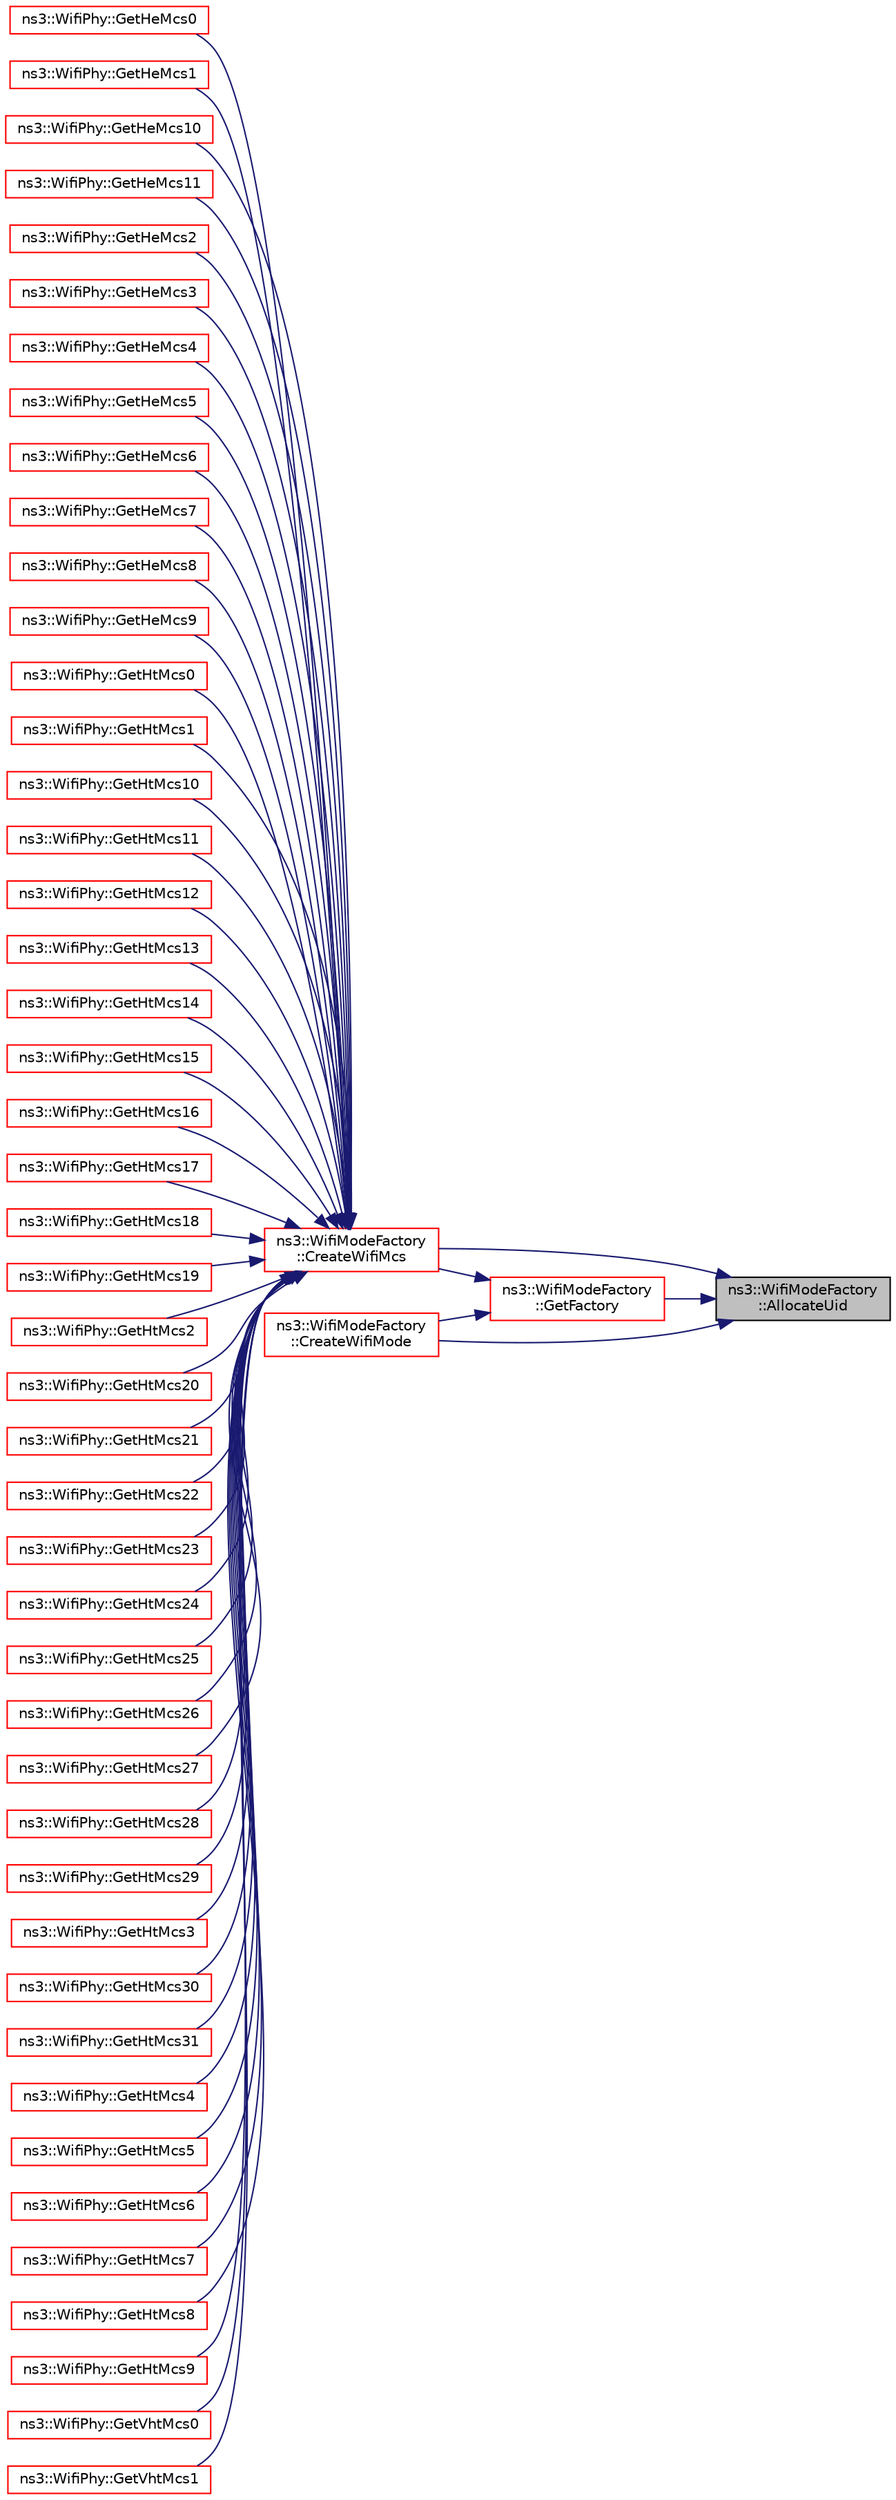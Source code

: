 digraph "ns3::WifiModeFactory::AllocateUid"
{
 // LATEX_PDF_SIZE
  edge [fontname="Helvetica",fontsize="10",labelfontname="Helvetica",labelfontsize="10"];
  node [fontname="Helvetica",fontsize="10",shape=record];
  rankdir="RL";
  Node1 [label="ns3::WifiModeFactory\l::AllocateUid",height=0.2,width=0.4,color="black", fillcolor="grey75", style="filled", fontcolor="black",tooltip="Allocate a WifiModeItem from a given uniqueUid."];
  Node1 -> Node2 [dir="back",color="midnightblue",fontsize="10",style="solid",fontname="Helvetica"];
  Node2 [label="ns3::WifiModeFactory\l::CreateWifiMcs",height=0.2,width=0.4,color="red", fillcolor="white", style="filled",URL="$classns3_1_1_wifi_mode_factory.html#ac3e6d9eb924873474e4122c86deb44c9",tooltip=" "];
  Node2 -> Node3 [dir="back",color="midnightblue",fontsize="10",style="solid",fontname="Helvetica"];
  Node3 [label="ns3::WifiPhy::GetHeMcs0",height=0.2,width=0.4,color="red", fillcolor="white", style="filled",URL="$classns3_1_1_wifi_phy.html#a63b9a66fa49db202c506805e92bad63c",tooltip="Return MCS 0 from HE MCS values."];
  Node2 -> Node30 [dir="back",color="midnightblue",fontsize="10",style="solid",fontname="Helvetica"];
  Node30 [label="ns3::WifiPhy::GetHeMcs1",height=0.2,width=0.4,color="red", fillcolor="white", style="filled",URL="$classns3_1_1_wifi_phy.html#abba9c5cbc94f1f95a0182a383c0f9a1a",tooltip="Return MCS 1 from HE MCS values."];
  Node2 -> Node31 [dir="back",color="midnightblue",fontsize="10",style="solid",fontname="Helvetica"];
  Node31 [label="ns3::WifiPhy::GetHeMcs10",height=0.2,width=0.4,color="red", fillcolor="white", style="filled",URL="$classns3_1_1_wifi_phy.html#aebd346d53abef108a427b6fdc8b7e76b",tooltip="Return MCS 10 from HE MCS values."];
  Node2 -> Node32 [dir="back",color="midnightblue",fontsize="10",style="solid",fontname="Helvetica"];
  Node32 [label="ns3::WifiPhy::GetHeMcs11",height=0.2,width=0.4,color="red", fillcolor="white", style="filled",URL="$classns3_1_1_wifi_phy.html#abd100bfd5ef335f48b294cd5ea3b67a4",tooltip="Return MCS 11 from HE MCS values."];
  Node2 -> Node33 [dir="back",color="midnightblue",fontsize="10",style="solid",fontname="Helvetica"];
  Node33 [label="ns3::WifiPhy::GetHeMcs2",height=0.2,width=0.4,color="red", fillcolor="white", style="filled",URL="$classns3_1_1_wifi_phy.html#a6c92d5a60cf608d311b043c191261803",tooltip="Return MCS 2 from HE MCS values."];
  Node2 -> Node34 [dir="back",color="midnightblue",fontsize="10",style="solid",fontname="Helvetica"];
  Node34 [label="ns3::WifiPhy::GetHeMcs3",height=0.2,width=0.4,color="red", fillcolor="white", style="filled",URL="$classns3_1_1_wifi_phy.html#a8dadb22ce1e9f081a602dcc41b606e95",tooltip="Return MCS 3 from HE MCS values."];
  Node2 -> Node35 [dir="back",color="midnightblue",fontsize="10",style="solid",fontname="Helvetica"];
  Node35 [label="ns3::WifiPhy::GetHeMcs4",height=0.2,width=0.4,color="red", fillcolor="white", style="filled",URL="$classns3_1_1_wifi_phy.html#a80c8ac4faa7043b42b883ccacc1c3eec",tooltip="Return MCS 4 from HE MCS values."];
  Node2 -> Node36 [dir="back",color="midnightblue",fontsize="10",style="solid",fontname="Helvetica"];
  Node36 [label="ns3::WifiPhy::GetHeMcs5",height=0.2,width=0.4,color="red", fillcolor="white", style="filled",URL="$classns3_1_1_wifi_phy.html#a351b1aaf23c3854c453e6f4c5232857a",tooltip="Return MCS 5 from HE MCS values."];
  Node2 -> Node37 [dir="back",color="midnightblue",fontsize="10",style="solid",fontname="Helvetica"];
  Node37 [label="ns3::WifiPhy::GetHeMcs6",height=0.2,width=0.4,color="red", fillcolor="white", style="filled",URL="$classns3_1_1_wifi_phy.html#a90aedf7f42b6e3d02b5621e4dcad8adf",tooltip="Return MCS 6 from HE MCS values."];
  Node2 -> Node38 [dir="back",color="midnightblue",fontsize="10",style="solid",fontname="Helvetica"];
  Node38 [label="ns3::WifiPhy::GetHeMcs7",height=0.2,width=0.4,color="red", fillcolor="white", style="filled",URL="$classns3_1_1_wifi_phy.html#a6fb0a12105608fd43c813f914e621b49",tooltip="Return MCS 7 from HE MCS values."];
  Node2 -> Node39 [dir="back",color="midnightblue",fontsize="10",style="solid",fontname="Helvetica"];
  Node39 [label="ns3::WifiPhy::GetHeMcs8",height=0.2,width=0.4,color="red", fillcolor="white", style="filled",URL="$classns3_1_1_wifi_phy.html#ad90ca59ec933cc5d31381f2a198db6d0",tooltip="Return MCS 8 from HE MCS values."];
  Node2 -> Node40 [dir="back",color="midnightblue",fontsize="10",style="solid",fontname="Helvetica"];
  Node40 [label="ns3::WifiPhy::GetHeMcs9",height=0.2,width=0.4,color="red", fillcolor="white", style="filled",URL="$classns3_1_1_wifi_phy.html#a4d94bd283f2b034595fb1add2d57339c",tooltip="Return MCS 9 from HE MCS values."];
  Node2 -> Node41 [dir="back",color="midnightblue",fontsize="10",style="solid",fontname="Helvetica"];
  Node41 [label="ns3::WifiPhy::GetHtMcs0",height=0.2,width=0.4,color="red", fillcolor="white", style="filled",URL="$classns3_1_1_wifi_phy.html#afd7d25645f977d407384cdee4ba1a425",tooltip="Return MCS 0 from HT MCS values."];
  Node2 -> Node49 [dir="back",color="midnightblue",fontsize="10",style="solid",fontname="Helvetica"];
  Node49 [label="ns3::WifiPhy::GetHtMcs1",height=0.2,width=0.4,color="red", fillcolor="white", style="filled",URL="$classns3_1_1_wifi_phy.html#ab17e9ac1131bb983ad72a67e62918717",tooltip="Return MCS 1 from HT MCS values."];
  Node2 -> Node50 [dir="back",color="midnightblue",fontsize="10",style="solid",fontname="Helvetica"];
  Node50 [label="ns3::WifiPhy::GetHtMcs10",height=0.2,width=0.4,color="red", fillcolor="white", style="filled",URL="$classns3_1_1_wifi_phy.html#a59aee89dbdf81c2827ff72db4f6050cb",tooltip="Return MCS 10 from HT MCS values."];
  Node2 -> Node51 [dir="back",color="midnightblue",fontsize="10",style="solid",fontname="Helvetica"];
  Node51 [label="ns3::WifiPhy::GetHtMcs11",height=0.2,width=0.4,color="red", fillcolor="white", style="filled",URL="$classns3_1_1_wifi_phy.html#a53d0a9ce1e2f7996fa522c581885771f",tooltip="Return MCS 11 from HT MCS values."];
  Node2 -> Node52 [dir="back",color="midnightblue",fontsize="10",style="solid",fontname="Helvetica"];
  Node52 [label="ns3::WifiPhy::GetHtMcs12",height=0.2,width=0.4,color="red", fillcolor="white", style="filled",URL="$classns3_1_1_wifi_phy.html#a0820a1f58a6b3d1b170b178efdfca21e",tooltip="Return MCS 12 from HT MCS values."];
  Node2 -> Node53 [dir="back",color="midnightblue",fontsize="10",style="solid",fontname="Helvetica"];
  Node53 [label="ns3::WifiPhy::GetHtMcs13",height=0.2,width=0.4,color="red", fillcolor="white", style="filled",URL="$classns3_1_1_wifi_phy.html#aad6c2f71c234c9712507afd8d5bf0465",tooltip="Return MCS 13 from HT MCS values."];
  Node2 -> Node54 [dir="back",color="midnightblue",fontsize="10",style="solid",fontname="Helvetica"];
  Node54 [label="ns3::WifiPhy::GetHtMcs14",height=0.2,width=0.4,color="red", fillcolor="white", style="filled",URL="$classns3_1_1_wifi_phy.html#a057f9a2582e8497e907e860132514fc0",tooltip="Return MCS 14 from HT MCS values."];
  Node2 -> Node55 [dir="back",color="midnightblue",fontsize="10",style="solid",fontname="Helvetica"];
  Node55 [label="ns3::WifiPhy::GetHtMcs15",height=0.2,width=0.4,color="red", fillcolor="white", style="filled",URL="$classns3_1_1_wifi_phy.html#adfd513d81e57be39769742cf720e2e9e",tooltip="Return MCS 15 from HT MCS values."];
  Node2 -> Node56 [dir="back",color="midnightblue",fontsize="10",style="solid",fontname="Helvetica"];
  Node56 [label="ns3::WifiPhy::GetHtMcs16",height=0.2,width=0.4,color="red", fillcolor="white", style="filled",URL="$classns3_1_1_wifi_phy.html#a9c588eceb748fd686d3bf45d7013ec02",tooltip="Return MCS 16 from HT MCS values."];
  Node2 -> Node57 [dir="back",color="midnightblue",fontsize="10",style="solid",fontname="Helvetica"];
  Node57 [label="ns3::WifiPhy::GetHtMcs17",height=0.2,width=0.4,color="red", fillcolor="white", style="filled",URL="$classns3_1_1_wifi_phy.html#a5d2693379b93df1ef9350313af0ed8ce",tooltip="Return MCS 17 from HT MCS values."];
  Node2 -> Node58 [dir="back",color="midnightblue",fontsize="10",style="solid",fontname="Helvetica"];
  Node58 [label="ns3::WifiPhy::GetHtMcs18",height=0.2,width=0.4,color="red", fillcolor="white", style="filled",URL="$classns3_1_1_wifi_phy.html#a486c755efd4fa192ca67f20d46208a43",tooltip="Return MCS 18 from HT MCS values."];
  Node2 -> Node59 [dir="back",color="midnightblue",fontsize="10",style="solid",fontname="Helvetica"];
  Node59 [label="ns3::WifiPhy::GetHtMcs19",height=0.2,width=0.4,color="red", fillcolor="white", style="filled",URL="$classns3_1_1_wifi_phy.html#a396880d6a6d6a981f5db53b67843f830",tooltip="Return MCS 19 from HT MCS values."];
  Node2 -> Node60 [dir="back",color="midnightblue",fontsize="10",style="solid",fontname="Helvetica"];
  Node60 [label="ns3::WifiPhy::GetHtMcs2",height=0.2,width=0.4,color="red", fillcolor="white", style="filled",URL="$classns3_1_1_wifi_phy.html#a45ce3c7c5066f396c951b1b0f2a7cb7c",tooltip="Return MCS 2 from HT MCS values."];
  Node2 -> Node61 [dir="back",color="midnightblue",fontsize="10",style="solid",fontname="Helvetica"];
  Node61 [label="ns3::WifiPhy::GetHtMcs20",height=0.2,width=0.4,color="red", fillcolor="white", style="filled",URL="$classns3_1_1_wifi_phy.html#abd4c434a8b3bac92a84c0aed1be7932a",tooltip="Return MCS 20 from HT MCS values."];
  Node2 -> Node62 [dir="back",color="midnightblue",fontsize="10",style="solid",fontname="Helvetica"];
  Node62 [label="ns3::WifiPhy::GetHtMcs21",height=0.2,width=0.4,color="red", fillcolor="white", style="filled",URL="$classns3_1_1_wifi_phy.html#a1b6252cf4c447b4406018789376fb059",tooltip="Return MCS 21 from HT MCS values."];
  Node2 -> Node64 [dir="back",color="midnightblue",fontsize="10",style="solid",fontname="Helvetica"];
  Node64 [label="ns3::WifiPhy::GetHtMcs22",height=0.2,width=0.4,color="red", fillcolor="white", style="filled",URL="$classns3_1_1_wifi_phy.html#a5a46df44a1b11e91ff457ffb621a3b52",tooltip="Return MCS 22 from HT MCS values."];
  Node2 -> Node65 [dir="back",color="midnightblue",fontsize="10",style="solid",fontname="Helvetica"];
  Node65 [label="ns3::WifiPhy::GetHtMcs23",height=0.2,width=0.4,color="red", fillcolor="white", style="filled",URL="$classns3_1_1_wifi_phy.html#adecc25a670d3848d8d8234f1b2a4076a",tooltip="Return MCS 23 from HT MCS values."];
  Node2 -> Node66 [dir="back",color="midnightblue",fontsize="10",style="solid",fontname="Helvetica"];
  Node66 [label="ns3::WifiPhy::GetHtMcs24",height=0.2,width=0.4,color="red", fillcolor="white", style="filled",URL="$classns3_1_1_wifi_phy.html#adb9e64e0ab620d3d4e568347f4512403",tooltip="Return MCS 24 from HT MCS values."];
  Node2 -> Node67 [dir="back",color="midnightblue",fontsize="10",style="solid",fontname="Helvetica"];
  Node67 [label="ns3::WifiPhy::GetHtMcs25",height=0.2,width=0.4,color="red", fillcolor="white", style="filled",URL="$classns3_1_1_wifi_phy.html#ac0f006ece421d14558850fe4ac706b14",tooltip="Return MCS 25 from HT MCS values."];
  Node2 -> Node68 [dir="back",color="midnightblue",fontsize="10",style="solid",fontname="Helvetica"];
  Node68 [label="ns3::WifiPhy::GetHtMcs26",height=0.2,width=0.4,color="red", fillcolor="white", style="filled",URL="$classns3_1_1_wifi_phy.html#a8362f084479092336459047636a4c00f",tooltip="Return MCS 26 from HT MCS values."];
  Node2 -> Node69 [dir="back",color="midnightblue",fontsize="10",style="solid",fontname="Helvetica"];
  Node69 [label="ns3::WifiPhy::GetHtMcs27",height=0.2,width=0.4,color="red", fillcolor="white", style="filled",URL="$classns3_1_1_wifi_phy.html#ae8f4aeda829833671fe8e28ee98fefde",tooltip="Return MCS 27 from HT MCS values."];
  Node2 -> Node70 [dir="back",color="midnightblue",fontsize="10",style="solid",fontname="Helvetica"];
  Node70 [label="ns3::WifiPhy::GetHtMcs28",height=0.2,width=0.4,color="red", fillcolor="white", style="filled",URL="$classns3_1_1_wifi_phy.html#a22945b6121777459f1879156b0211e5e",tooltip="Return MCS 28 from HT MCS values."];
  Node2 -> Node71 [dir="back",color="midnightblue",fontsize="10",style="solid",fontname="Helvetica"];
  Node71 [label="ns3::WifiPhy::GetHtMcs29",height=0.2,width=0.4,color="red", fillcolor="white", style="filled",URL="$classns3_1_1_wifi_phy.html#a9cfdf8a86eeb37d51e9a6064ca665456",tooltip="Return MCS 29 from HT MCS values."];
  Node2 -> Node72 [dir="back",color="midnightblue",fontsize="10",style="solid",fontname="Helvetica"];
  Node72 [label="ns3::WifiPhy::GetHtMcs3",height=0.2,width=0.4,color="red", fillcolor="white", style="filled",URL="$classns3_1_1_wifi_phy.html#a12c0870df456b9074d5e20f9201ee506",tooltip="Return MCS 3 from HT MCS values."];
  Node2 -> Node73 [dir="back",color="midnightblue",fontsize="10",style="solid",fontname="Helvetica"];
  Node73 [label="ns3::WifiPhy::GetHtMcs30",height=0.2,width=0.4,color="red", fillcolor="white", style="filled",URL="$classns3_1_1_wifi_phy.html#a2116ecb8d012384d3529aa4e69744c39",tooltip="Return MCS 30 from HT MCS values."];
  Node2 -> Node74 [dir="back",color="midnightblue",fontsize="10",style="solid",fontname="Helvetica"];
  Node74 [label="ns3::WifiPhy::GetHtMcs31",height=0.2,width=0.4,color="red", fillcolor="white", style="filled",URL="$classns3_1_1_wifi_phy.html#a739f64084583163af86f81e707e39eed",tooltip="Return MCS 31 from HT MCS values."];
  Node2 -> Node75 [dir="back",color="midnightblue",fontsize="10",style="solid",fontname="Helvetica"];
  Node75 [label="ns3::WifiPhy::GetHtMcs4",height=0.2,width=0.4,color="red", fillcolor="white", style="filled",URL="$classns3_1_1_wifi_phy.html#a44ec96f5f0c585ae31054a40b1a7f829",tooltip="Return MCS 4 from HT MCS values."];
  Node2 -> Node76 [dir="back",color="midnightblue",fontsize="10",style="solid",fontname="Helvetica"];
  Node76 [label="ns3::WifiPhy::GetHtMcs5",height=0.2,width=0.4,color="red", fillcolor="white", style="filled",URL="$classns3_1_1_wifi_phy.html#a9bc64faa10ab2e9046c79976d886739d",tooltip="Return MCS 5 from HT MCS values."];
  Node2 -> Node77 [dir="back",color="midnightblue",fontsize="10",style="solid",fontname="Helvetica"];
  Node77 [label="ns3::WifiPhy::GetHtMcs6",height=0.2,width=0.4,color="red", fillcolor="white", style="filled",URL="$classns3_1_1_wifi_phy.html#a0535d12661f98a538148e1d8780251ba",tooltip="Return MCS 6 from HT MCS values."];
  Node2 -> Node78 [dir="back",color="midnightblue",fontsize="10",style="solid",fontname="Helvetica"];
  Node78 [label="ns3::WifiPhy::GetHtMcs7",height=0.2,width=0.4,color="red", fillcolor="white", style="filled",URL="$classns3_1_1_wifi_phy.html#adb84f2cae1e6dab06e49f6ef215c0a7e",tooltip="Return MCS 7 from HT MCS values."];
  Node2 -> Node79 [dir="back",color="midnightblue",fontsize="10",style="solid",fontname="Helvetica"];
  Node79 [label="ns3::WifiPhy::GetHtMcs8",height=0.2,width=0.4,color="red", fillcolor="white", style="filled",URL="$classns3_1_1_wifi_phy.html#ae18a418e9d37214ccec1a8997590d2ba",tooltip="Return MCS 8 from HT MCS values."];
  Node2 -> Node80 [dir="back",color="midnightblue",fontsize="10",style="solid",fontname="Helvetica"];
  Node80 [label="ns3::WifiPhy::GetHtMcs9",height=0.2,width=0.4,color="red", fillcolor="white", style="filled",URL="$classns3_1_1_wifi_phy.html#a0588db10058225cf2bb742af7d17b620",tooltip="Return MCS 9 from HT MCS values."];
  Node2 -> Node81 [dir="back",color="midnightblue",fontsize="10",style="solid",fontname="Helvetica"];
  Node81 [label="ns3::WifiPhy::GetVhtMcs0",height=0.2,width=0.4,color="red", fillcolor="white", style="filled",URL="$classns3_1_1_wifi_phy.html#a0abd27d8c214424a39ea9ea3ac207772",tooltip="Return MCS 0 from VHT MCS values."];
  Node2 -> Node84 [dir="back",color="midnightblue",fontsize="10",style="solid",fontname="Helvetica"];
  Node84 [label="ns3::WifiPhy::GetVhtMcs1",height=0.2,width=0.4,color="red", fillcolor="white", style="filled",URL="$classns3_1_1_wifi_phy.html#ae2059a293baf661fc58cf72dc22db394",tooltip="Return MCS 1 from VHT MCS values."];
  Node1 -> Node93 [dir="back",color="midnightblue",fontsize="10",style="solid",fontname="Helvetica"];
  Node93 [label="ns3::WifiModeFactory\l::CreateWifiMode",height=0.2,width=0.4,color="red", fillcolor="white", style="filled",URL="$classns3_1_1_wifi_mode_factory.html#a91e233a272c9bd36bca8d51a5da49b41",tooltip=" "];
  Node1 -> Node137 [dir="back",color="midnightblue",fontsize="10",style="solid",fontname="Helvetica"];
  Node137 [label="ns3::WifiModeFactory\l::GetFactory",height=0.2,width=0.4,color="red", fillcolor="white", style="filled",URL="$classns3_1_1_wifi_mode_factory.html#a9c6f695d733355dee8d74bd1709868fc",tooltip="Return a WifiModeFactory."];
  Node137 -> Node2 [dir="back",color="midnightblue",fontsize="10",style="solid",fontname="Helvetica"];
  Node137 -> Node93 [dir="back",color="midnightblue",fontsize="10",style="solid",fontname="Helvetica"];
}
